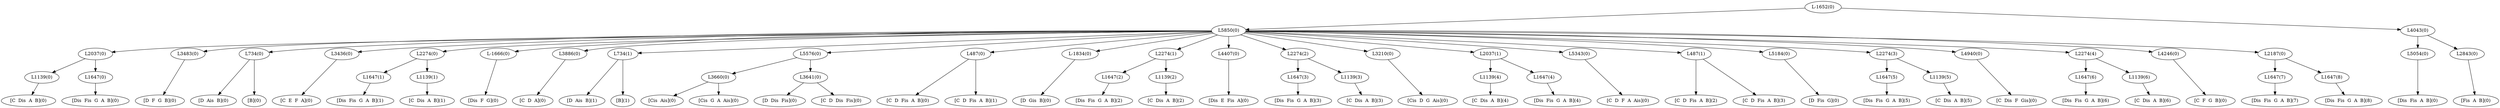 digraph sample{
"L1139(0)"->"[C  Dis  A  B](0)"
"L1647(0)"->"[Dis  Fis  G  A  B](0)"
"L2037(0)"->"L1139(0)"
"L2037(0)"->"L1647(0)"
"L3483(0)"->"[D  F  G  B](0)"
"L734(0)"->"[D  Ais  B](0)"
"L734(0)"->"[B](0)"
"L3436(0)"->"[C  E  F  A](0)"
"L1647(1)"->"[Dis  Fis  G  A  B](1)"
"L1139(1)"->"[C  Dis  A  B](1)"
"L2274(0)"->"L1647(1)"
"L2274(0)"->"L1139(1)"
"L-1666(0)"->"[Dis  F  G](0)"
"L3886(0)"->"[C  D  A](0)"
"L734(1)"->"[D  Ais  B](1)"
"L734(1)"->"[B](1)"
"L3660(0)"->"[Cis  Ais](0)"
"L3660(0)"->"[Cis  G  A  Ais](0)"
"L3641(0)"->"[D  Dis  Fis](0)"
"L3641(0)"->"[C  D  Dis  Fis](0)"
"L5576(0)"->"L3660(0)"
"L5576(0)"->"L3641(0)"
"L487(0)"->"[C  D  Fis  A  B](0)"
"L487(0)"->"[C  D  Fis  A  B](1)"
"L-1834(0)"->"[D  Gis  B](0)"
"L1647(2)"->"[Dis  Fis  G  A  B](2)"
"L1139(2)"->"[C  Dis  A  B](2)"
"L2274(1)"->"L1647(2)"
"L2274(1)"->"L1139(2)"
"L4407(0)"->"[Dis  E  Fis  A](0)"
"L1647(3)"->"[Dis  Fis  G  A  B](3)"
"L1139(3)"->"[C  Dis  A  B](3)"
"L2274(2)"->"L1647(3)"
"L2274(2)"->"L1139(3)"
"L3210(0)"->"[Cis  D  G  Ais](0)"
"L1139(4)"->"[C  Dis  A  B](4)"
"L1647(4)"->"[Dis  Fis  G  A  B](4)"
"L2037(1)"->"L1139(4)"
"L2037(1)"->"L1647(4)"
"L5343(0)"->"[C  D  F  A  Ais](0)"
"L487(1)"->"[C  D  Fis  A  B](2)"
"L487(1)"->"[C  D  Fis  A  B](3)"
"L5184(0)"->"[D  Fis  G](0)"
"L1647(5)"->"[Dis  Fis  G  A  B](5)"
"L1139(5)"->"[C  Dis  A  B](5)"
"L2274(3)"->"L1647(5)"
"L2274(3)"->"L1139(5)"
"L4940(0)"->"[C  Dis  F  Gis](0)"
"L1647(6)"->"[Dis  Fis  G  A  B](6)"
"L1139(6)"->"[C  Dis  A  B](6)"
"L2274(4)"->"L1647(6)"
"L2274(4)"->"L1139(6)"
"L4246(0)"->"[C  F  G  B](0)"
"L1647(7)"->"[Dis  Fis  G  A  B](7)"
"L1647(8)"->"[Dis  Fis  G  A  B](8)"
"L2187(0)"->"L1647(7)"
"L2187(0)"->"L1647(8)"
"L5850(0)"->"L2037(0)"
"L5850(0)"->"L3483(0)"
"L5850(0)"->"L734(0)"
"L5850(0)"->"L3436(0)"
"L5850(0)"->"L2274(0)"
"L5850(0)"->"L-1666(0)"
"L5850(0)"->"L3886(0)"
"L5850(0)"->"L734(1)"
"L5850(0)"->"L5576(0)"
"L5850(0)"->"L487(0)"
"L5850(0)"->"L-1834(0)"
"L5850(0)"->"L2274(1)"
"L5850(0)"->"L4407(0)"
"L5850(0)"->"L2274(2)"
"L5850(0)"->"L3210(0)"
"L5850(0)"->"L2037(1)"
"L5850(0)"->"L5343(0)"
"L5850(0)"->"L487(1)"
"L5850(0)"->"L5184(0)"
"L5850(0)"->"L2274(3)"
"L5850(0)"->"L4940(0)"
"L5850(0)"->"L2274(4)"
"L5850(0)"->"L4246(0)"
"L5850(0)"->"L2187(0)"
"L5054(0)"->"[Dis  Fis  A  B](0)"
"L2843(0)"->"[Fis  A  B](0)"
"L4043(0)"->"L5054(0)"
"L4043(0)"->"L2843(0)"
"L-1652(0)"->"L5850(0)"
"L-1652(0)"->"L4043(0)"
{rank = min; "L-1652(0)"}
{rank = same; "L5850(0)"; "L4043(0)";}
{rank = same; "L2037(0)"; "L3483(0)"; "L734(0)"; "L3436(0)"; "L2274(0)"; "L-1666(0)"; "L3886(0)"; "L734(1)"; "L5576(0)"; "L487(0)"; "L-1834(0)"; "L2274(1)"; "L4407(0)"; "L2274(2)"; "L3210(0)"; "L2037(1)"; "L5343(0)"; "L487(1)"; "L5184(0)"; "L2274(3)"; "L4940(0)"; "L2274(4)"; "L4246(0)"; "L2187(0)"; "L5054(0)"; "L2843(0)";}
{rank = same; "L1139(0)"; "L1647(0)"; "L1647(1)"; "L1139(1)"; "L3660(0)"; "L3641(0)"; "L1647(2)"; "L1139(2)"; "L1647(3)"; "L1139(3)"; "L1139(4)"; "L1647(4)"; "L1647(5)"; "L1139(5)"; "L1647(6)"; "L1139(6)"; "L1647(7)"; "L1647(8)";}
{rank = max; "[B](0)"; "[B](1)"; "[C  D  A](0)"; "[C  D  Dis  Fis](0)"; "[C  D  F  A  Ais](0)"; "[C  D  Fis  A  B](0)"; "[C  D  Fis  A  B](1)"; "[C  D  Fis  A  B](2)"; "[C  D  Fis  A  B](3)"; "[C  Dis  A  B](0)"; "[C  Dis  A  B](1)"; "[C  Dis  A  B](2)"; "[C  Dis  A  B](3)"; "[C  Dis  A  B](4)"; "[C  Dis  A  B](5)"; "[C  Dis  A  B](6)"; "[C  Dis  F  Gis](0)"; "[C  E  F  A](0)"; "[C  F  G  B](0)"; "[Cis  Ais](0)"; "[Cis  D  G  Ais](0)"; "[Cis  G  A  Ais](0)"; "[D  Ais  B](0)"; "[D  Ais  B](1)"; "[D  Dis  Fis](0)"; "[D  F  G  B](0)"; "[D  Fis  G](0)"; "[D  Gis  B](0)"; "[Dis  E  Fis  A](0)"; "[Dis  F  G](0)"; "[Dis  Fis  A  B](0)"; "[Dis  Fis  G  A  B](0)"; "[Dis  Fis  G  A  B](1)"; "[Dis  Fis  G  A  B](2)"; "[Dis  Fis  G  A  B](3)"; "[Dis  Fis  G  A  B](4)"; "[Dis  Fis  G  A  B](5)"; "[Dis  Fis  G  A  B](6)"; "[Dis  Fis  G  A  B](7)"; "[Dis  Fis  G  A  B](8)"; "[Fis  A  B](0)";}
}